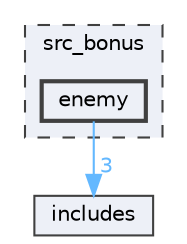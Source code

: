 digraph "src_bonus/enemy"
{
 // LATEX_PDF_SIZE
  bgcolor="transparent";
  edge [fontname=Helvetica,fontsize=10,labelfontname=Helvetica,labelfontsize=10];
  node [fontname=Helvetica,fontsize=10,shape=box,height=0.2,width=0.4];
  compound=true
  subgraph clusterdir_22ad38add4b52d8d4826960fd5724d0b {
    graph [ bgcolor="#edf0f7", pencolor="grey25", label="src_bonus", fontname=Helvetica,fontsize=10 style="filled,dashed", URL="dir_22ad38add4b52d8d4826960fd5724d0b.html",tooltip=""]
  dir_d3742d463715cd0afb33715a74c10346 [label="enemy", fillcolor="#edf0f7", color="grey25", style="filled,bold", URL="dir_d3742d463715cd0afb33715a74c10346.html",tooltip=""];
  }
  dir_09e761304027c904456130627fd4dcf5 [label="includes", fillcolor="#edf0f7", color="grey25", style="filled", URL="dir_09e761304027c904456130627fd4dcf5.html",tooltip=""];
  dir_d3742d463715cd0afb33715a74c10346->dir_09e761304027c904456130627fd4dcf5 [headlabel="3", labeldistance=1.5 headhref="dir_000001_000004.html" href="dir_000001_000004.html" color="steelblue1" fontcolor="steelblue1"];
}
